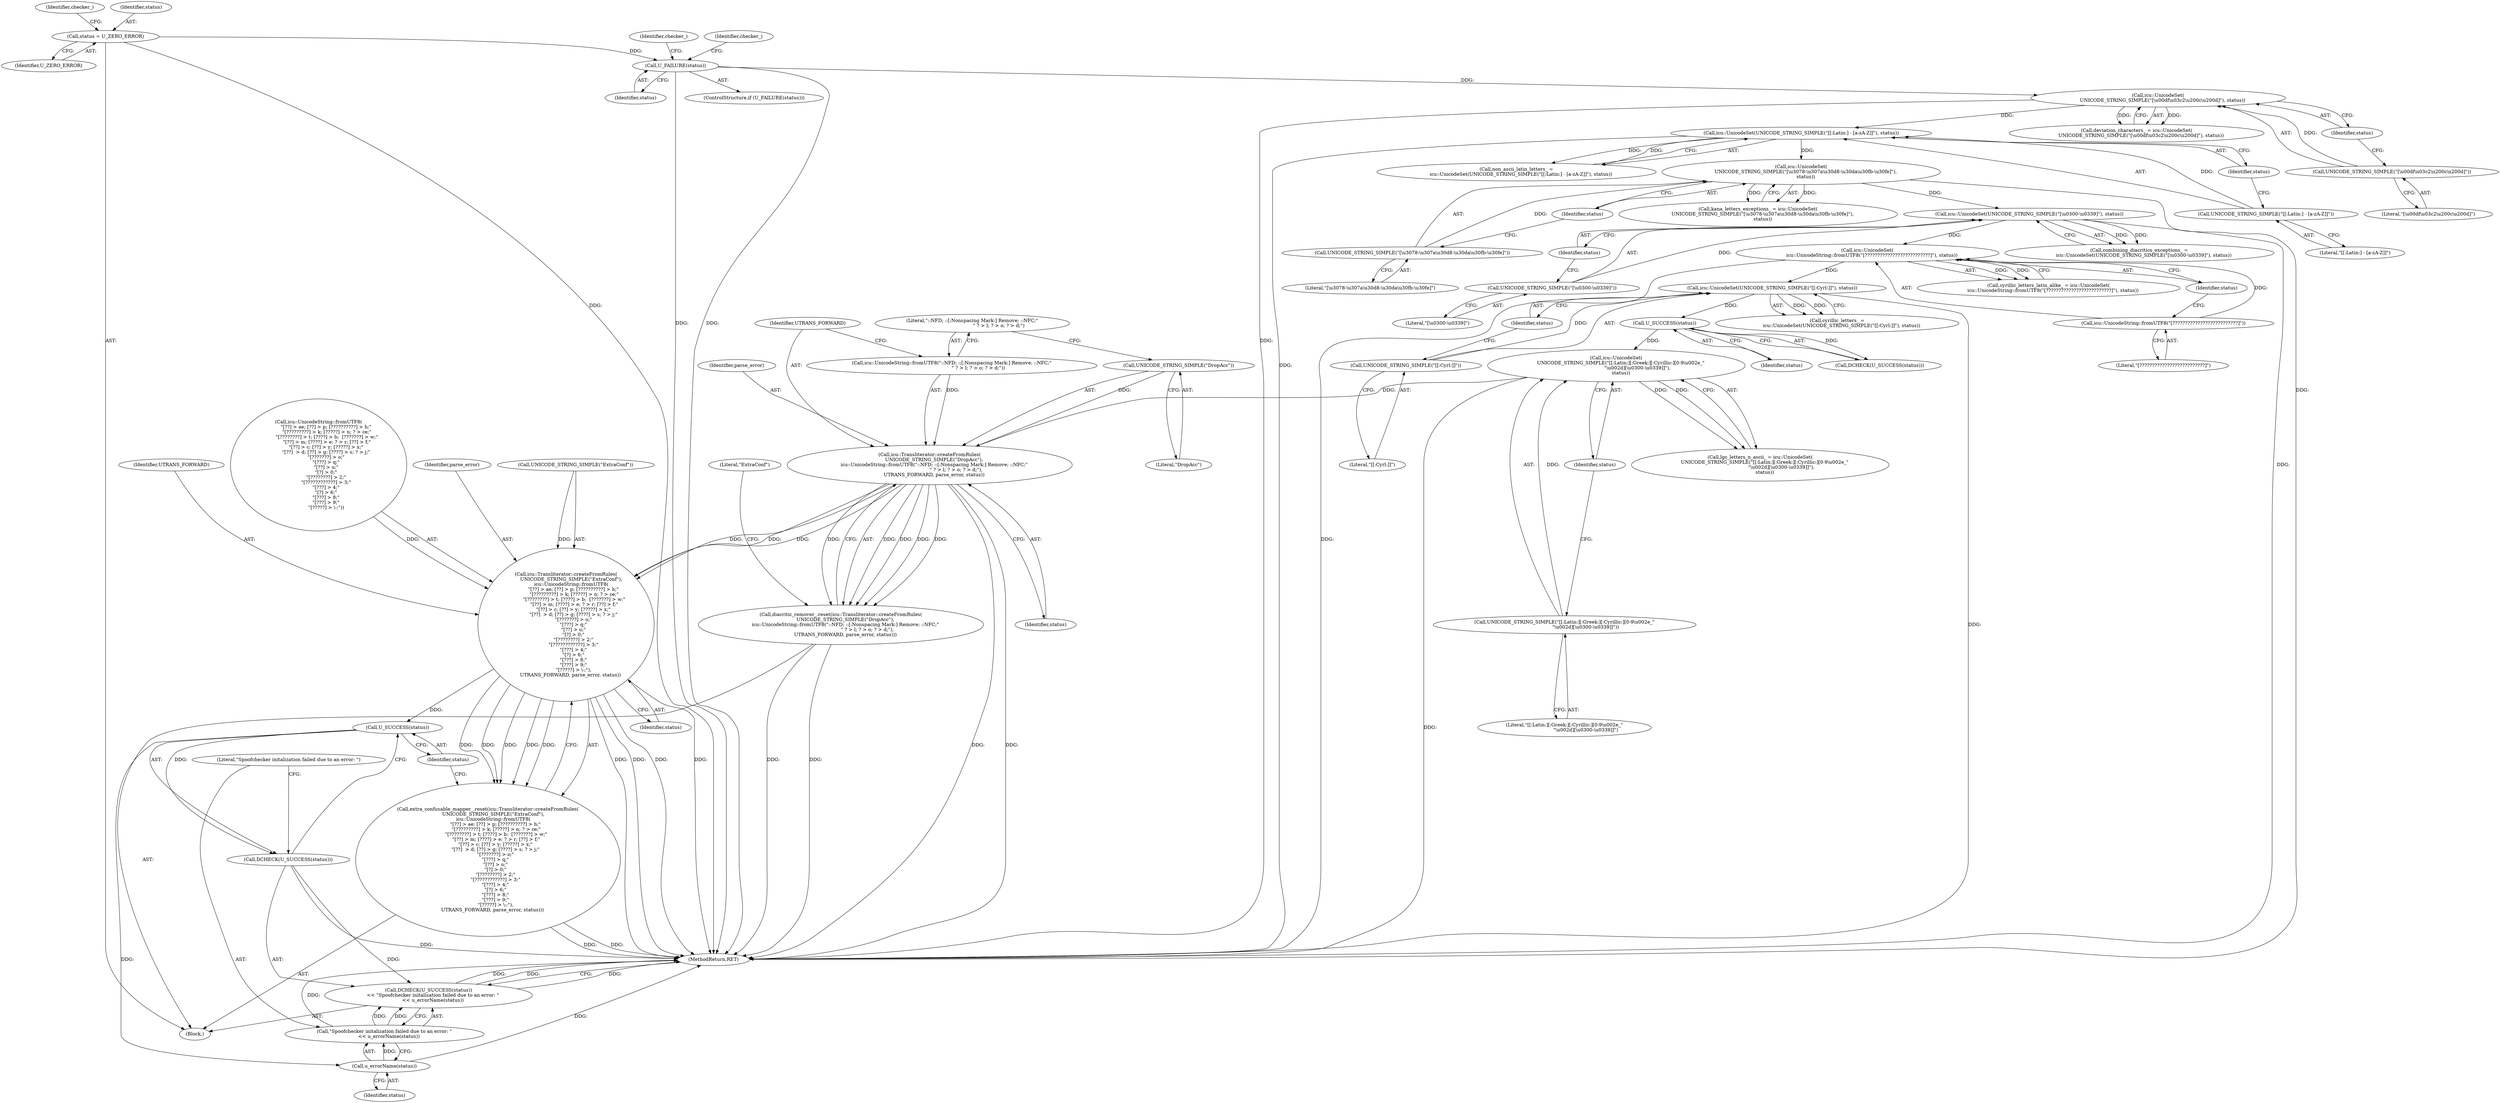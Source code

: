 digraph "0_Chrome_cc0bbcbe7c986094da8e58c37a21fdd179b686b0@API" {
"1000194" [label="(Call,icu::Transliterator::createFromRules(\n      UNICODE_STRING_SIMPLE(\"DropAcc\"),\n      icu::UnicodeString::fromUTF8(\"::NFD; ::[:Nonspacing Mark:] Remove; ::NFC;\"\n                                   \" ? > l; ? > o; ? > d;\"),\n      UTRANS_FORWARD, parse_error, status))"];
"1000195" [label="(Call,UNICODE_STRING_SIMPLE(\"DropAcc\"))"];
"1000197" [label="(Call,icu::UnicodeString::fromUTF8(\"::NFD; ::[:Nonspacing Mark:] Remove; ::NFC;\"\n                                   \" ? > l; ? > o; ? > d;\"))"];
"1000187" [label="(Call,icu::UnicodeSet(\n      UNICODE_STRING_SIMPLE(\"[[:Latin:][:Greek:][:Cyrillic:][0-9\\u002e_\"\n                            \"\\u002d][\\u0300-\\u0339]]\"),\n      status))"];
"1000188" [label="(Call,UNICODE_STRING_SIMPLE(\"[[:Latin:][:Greek:][:Cyrillic:][0-9\\u002e_\"\n                            \"\\u002d][\\u0300-\\u0339]]\"))"];
"1000183" [label="(Call,U_SUCCESS(status))"];
"1000177" [label="(Call,icu::UnicodeSet(UNICODE_STRING_SIMPLE(\"[[:Cyrl:]]\"), status))"];
"1000178" [label="(Call,UNICODE_STRING_SIMPLE(\"[[:Cyrl:]]\"))"];
"1000170" [label="(Call,icu::UnicodeSet(\n      icu::UnicodeString::fromUTF8(\"[??????????????????????????]\"), status))"];
"1000171" [label="(Call,icu::UnicodeString::fromUTF8(\"[??????????????????????????]\"))"];
"1000163" [label="(Call,icu::UnicodeSet(UNICODE_STRING_SIMPLE(\"[\\u0300-\\u0339]\"), status))"];
"1000164" [label="(Call,UNICODE_STRING_SIMPLE(\"[\\u0300-\\u0339]\"))"];
"1000156" [label="(Call,icu::UnicodeSet(\n      UNICODE_STRING_SIMPLE(\"[\\u3078-\\u307a\\u30d8-\\u30da\\u30fb-\\u30fe]\"),\n      status))"];
"1000157" [label="(Call,UNICODE_STRING_SIMPLE(\"[\\u3078-\\u307a\\u30d8-\\u30da\\u30fb-\\u30fe]\"))"];
"1000149" [label="(Call,icu::UnicodeSet(UNICODE_STRING_SIMPLE(\"[[:Latin:] - [a-zA-Z]]\"), status))"];
"1000150" [label="(Call,UNICODE_STRING_SIMPLE(\"[[:Latin:] - [a-zA-Z]]\"))"];
"1000142" [label="(Call,icu::UnicodeSet(\n      UNICODE_STRING_SIMPLE(\"[\\u00df\\u03c2\\u200c\\u200d]\"), status))"];
"1000143" [label="(Call,UNICODE_STRING_SIMPLE(\"[\\u00df\\u03c2\\u200c\\u200d]\"))"];
"1000113" [label="(Call,U_FAILURE(status))"];
"1000104" [label="(Call,status = U_ZERO_ERROR)"];
"1000193" [label="(Call,diacritic_remover_.reset(icu::Transliterator::createFromRules(\n      UNICODE_STRING_SIMPLE(\"DropAcc\"),\n      icu::UnicodeString::fromUTF8(\"::NFD; ::[:Nonspacing Mark:] Remove; ::NFC;\"\n                                   \" ? > l; ? > o; ? > d;\"),\n      UTRANS_FORWARD, parse_error, status)))"];
"1000203" [label="(Call,icu::Transliterator::createFromRules(\n       UNICODE_STRING_SIMPLE(\"ExtraConf\"),\n       icu::UnicodeString::fromUTF8(\n          \"[??] > ae; [??] > p; [??????????] > h;\"\n           \"[?????????] > k; [?????] > n; ? > ce;\"\n           \"[????????] > t; [????] > b;  [???????] > w;\"\n           \"[??] > m; [????] > e; ? > r; [??] > f;\"\n          \"[??] > c; [??] > y; [?????] > x;\"\n          \"[??]  > d; [??] > g; [????] > s; ? > j;\"\n          \"[???????] > o;\"\n          \"[???] > q;\"\n          \"[??] > u;\"\n          \"[?] > 0;\"\n          \"[????????] > 2;\"\n          \"[????????????] > 3;\"\n          \"[???] > 4;\"\n          \"[?] > 6;\"\n          \"[???] > 8;\"\n          \"[???] > 9;\"\n          \"[?????] > \\-;\"),\n      UTRANS_FORWARD, parse_error, status))"];
"1000202" [label="(Call,extra_confusable_mapper_.reset(icu::Transliterator::createFromRules(\n       UNICODE_STRING_SIMPLE(\"ExtraConf\"),\n       icu::UnicodeString::fromUTF8(\n          \"[??] > ae; [??] > p; [??????????] > h;\"\n           \"[?????????] > k; [?????] > n; ? > ce;\"\n           \"[????????] > t; [????] > b;  [???????] > w;\"\n           \"[??] > m; [????] > e; ? > r; [??] > f;\"\n          \"[??] > c; [??] > y; [?????] > x;\"\n          \"[??]  > d; [??] > g; [????] > s; ? > j;\"\n          \"[???????] > o;\"\n          \"[???] > q;\"\n          \"[??] > u;\"\n          \"[?] > 0;\"\n          \"[????????] > 2;\"\n          \"[????????????] > 3;\"\n          \"[???] > 4;\"\n          \"[?] > 6;\"\n          \"[???] > 8;\"\n          \"[???] > 9;\"\n          \"[?????] > \\-;\"),\n      UTRANS_FORWARD, parse_error, status)))"];
"1000213" [label="(Call,U_SUCCESS(status))"];
"1000212" [label="(Call,DCHECK(U_SUCCESS(status)))"];
"1000211" [label="(Call,DCHECK(U_SUCCESS(status))\n      << \"Spoofchecker initalization failed due to an error: \"\n      << u_errorName(status))"];
"1000217" [label="(Call,u_errorName(status))"];
"1000215" [label="(Call,\"Spoofchecker initalization failed due to an error: \"\n      << u_errorName(status))"];
"1000205" [label="(Literal,\"ExtraConf\")"];
"1000168" [label="(Call,cyrillic_letters_latin_alike_ = icu::UnicodeSet(\n      icu::UnicodeString::fromUTF8(\"[??????????????????????????]\"), status))"];
"1000154" [label="(Call,kana_letters_exceptions_ = icu::UnicodeSet(\n      UNICODE_STRING_SIMPLE(\"[\\u3078-\\u307a\\u30d8-\\u30da\\u30fb-\\u30fe]\"),\n      status))"];
"1000201" [label="(Identifier,status)"];
"1000142" [label="(Call,icu::UnicodeSet(\n      UNICODE_STRING_SIMPLE(\"[\\u00df\\u03c2\\u200c\\u200d]\"), status))"];
"1000189" [label="(Literal,\"[[:Latin:][:Greek:][:Cyrillic:][0-9\\u002e_\"\n                            \"\\u002d][\\u0300-\\u0339]]\")"];
"1000195" [label="(Call,UNICODE_STRING_SIMPLE(\"DropAcc\"))"];
"1000190" [label="(Identifier,status)"];
"1000217" [label="(Call,u_errorName(status))"];
"1000185" [label="(Call,lgc_letters_n_ascii_ = icu::UnicodeSet(\n      UNICODE_STRING_SIMPLE(\"[[:Latin:][:Greek:][:Cyrillic:][0-9\\u002e_\"\n                            \"\\u002d][\\u0300-\\u0339]]\"),\n      status))"];
"1000193" [label="(Call,diacritic_remover_.reset(icu::Transliterator::createFromRules(\n      UNICODE_STRING_SIMPLE(\"DropAcc\"),\n      icu::UnicodeString::fromUTF8(\"::NFD; ::[:Nonspacing Mark:] Remove; ::NFC;\"\n                                   \" ? > l; ? > o; ? > d;\"),\n      UTRANS_FORWARD, parse_error, status)))"];
"1000175" [label="(Call,cyrillic_letters_ =\n      icu::UnicodeSet(UNICODE_STRING_SIMPLE(\"[[:Cyrl:]]\"), status))"];
"1000112" [label="(ControlStructure,if (U_FAILURE(status)))"];
"1000208" [label="(Identifier,UTRANS_FORWARD)"];
"1000182" [label="(Call,DCHECK(U_SUCCESS(status)))"];
"1000117" [label="(Identifier,checker_)"];
"1000163" [label="(Call,icu::UnicodeSet(UNICODE_STRING_SIMPLE(\"[\\u0300-\\u0339]\"), status))"];
"1000149" [label="(Call,icu::UnicodeSet(UNICODE_STRING_SIMPLE(\"[[:Latin:] - [a-zA-Z]]\"), status))"];
"1000203" [label="(Call,icu::Transliterator::createFromRules(\n       UNICODE_STRING_SIMPLE(\"ExtraConf\"),\n       icu::UnicodeString::fromUTF8(\n          \"[??] > ae; [??] > p; [??????????] > h;\"\n           \"[?????????] > k; [?????] > n; ? > ce;\"\n           \"[????????] > t; [????] > b;  [???????] > w;\"\n           \"[??] > m; [????] > e; ? > r; [??] > f;\"\n          \"[??] > c; [??] > y; [?????] > x;\"\n          \"[??]  > d; [??] > g; [????] > s; ? > j;\"\n          \"[???????] > o;\"\n          \"[???] > q;\"\n          \"[??] > u;\"\n          \"[?] > 0;\"\n          \"[????????] > 2;\"\n          \"[????????????] > 3;\"\n          \"[???] > 4;\"\n          \"[?] > 6;\"\n          \"[???] > 8;\"\n          \"[???] > 9;\"\n          \"[?????] > \\-;\"),\n      UTRANS_FORWARD, parse_error, status))"];
"1000196" [label="(Literal,\"DropAcc\")"];
"1000216" [label="(Literal,\"Spoofchecker initalization failed due to an error: \")"];
"1000179" [label="(Literal,\"[[:Cyrl:]]\")"];
"1000211" [label="(Call,DCHECK(U_SUCCESS(status))\n      << \"Spoofchecker initalization failed due to an error: \"\n      << u_errorName(status))"];
"1000113" [label="(Call,U_FAILURE(status))"];
"1000218" [label="(Identifier,status)"];
"1000170" [label="(Call,icu::UnicodeSet(\n      icu::UnicodeString::fromUTF8(\"[??????????????????????????]\"), status))"];
"1000171" [label="(Call,icu::UnicodeString::fromUTF8(\"[??????????????????????????]\"))"];
"1000166" [label="(Identifier,status)"];
"1000152" [label="(Identifier,status)"];
"1000159" [label="(Identifier,status)"];
"1000108" [label="(Identifier,checker_)"];
"1000206" [label="(Call,icu::UnicodeString::fromUTF8(\n          \"[??] > ae; [??] > p; [??????????] > h;\"\n           \"[?????????] > k; [?????] > n; ? > ce;\"\n           \"[????????] > t; [????] > b;  [???????] > w;\"\n           \"[??] > m; [????] > e; ? > r; [??] > f;\"\n          \"[??] > c; [??] > y; [?????] > x;\"\n          \"[??]  > d; [??] > g; [????] > s; ? > j;\"\n          \"[???????] > o;\"\n          \"[???] > q;\"\n          \"[??] > u;\"\n          \"[?] > 0;\"\n          \"[????????] > 2;\"\n          \"[????????????] > 3;\"\n          \"[???] > 4;\"\n          \"[?] > 6;\"\n          \"[???] > 8;\"\n          \"[???] > 9;\"\n          \"[?????] > \\-;\"))"];
"1000140" [label="(Call,deviation_characters_ = icu::UnicodeSet(\n      UNICODE_STRING_SIMPLE(\"[\\u00df\\u03c2\\u200c\\u200d]\"), status))"];
"1000202" [label="(Call,extra_confusable_mapper_.reset(icu::Transliterator::createFromRules(\n       UNICODE_STRING_SIMPLE(\"ExtraConf\"),\n       icu::UnicodeString::fromUTF8(\n          \"[??] > ae; [??] > p; [??????????] > h;\"\n           \"[?????????] > k; [?????] > n; ? > ce;\"\n           \"[????????] > t; [????] > b;  [???????] > w;\"\n           \"[??] > m; [????] > e; ? > r; [??] > f;\"\n          \"[??] > c; [??] > y; [?????] > x;\"\n          \"[??]  > d; [??] > g; [????] > s; ? > j;\"\n          \"[???????] > o;\"\n          \"[???] > q;\"\n          \"[??] > u;\"\n          \"[?] > 0;\"\n          \"[????????] > 2;\"\n          \"[????????????] > 3;\"\n          \"[???] > 4;\"\n          \"[?] > 6;\"\n          \"[???] > 8;\"\n          \"[???] > 9;\"\n          \"[?????] > \\-;\"),\n      UTRANS_FORWARD, parse_error, status)))"];
"1000209" [label="(Identifier,parse_error)"];
"1000187" [label="(Call,icu::UnicodeSet(\n      UNICODE_STRING_SIMPLE(\"[[:Latin:][:Greek:][:Cyrillic:][0-9\\u002e_\"\n                            \"\\u002d][\\u0300-\\u0339]]\"),\n      status))"];
"1000200" [label="(Identifier,parse_error)"];
"1000178" [label="(Call,UNICODE_STRING_SIMPLE(\"[[:Cyrl:]]\"))"];
"1000145" [label="(Identifier,status)"];
"1000180" [label="(Identifier,status)"];
"1000219" [label="(MethodReturn,RET)"];
"1000161" [label="(Call,combining_diacritics_exceptions_ =\n      icu::UnicodeSet(UNICODE_STRING_SIMPLE(\"[\\u0300-\\u0339]\"), status))"];
"1000213" [label="(Call,U_SUCCESS(status))"];
"1000151" [label="(Literal,\"[[:Latin:] - [a-zA-Z]]\")"];
"1000177" [label="(Call,icu::UnicodeSet(UNICODE_STRING_SIMPLE(\"[[:Cyrl:]]\"), status))"];
"1000104" [label="(Call,status = U_ZERO_ERROR)"];
"1000144" [label="(Literal,\"[\\u00df\\u03c2\\u200c\\u200d]\")"];
"1000204" [label="(Call,UNICODE_STRING_SIMPLE(\"ExtraConf\"))"];
"1000143" [label="(Call,UNICODE_STRING_SIMPLE(\"[\\u00df\\u03c2\\u200c\\u200d]\"))"];
"1000150" [label="(Call,UNICODE_STRING_SIMPLE(\"[[:Latin:] - [a-zA-Z]]\"))"];
"1000164" [label="(Call,UNICODE_STRING_SIMPLE(\"[\\u0300-\\u0339]\"))"];
"1000173" [label="(Identifier,status)"];
"1000212" [label="(Call,DCHECK(U_SUCCESS(status)))"];
"1000165" [label="(Literal,\"[\\u0300-\\u0339]\")"];
"1000215" [label="(Call,\"Spoofchecker initalization failed due to an error: \"\n      << u_errorName(status))"];
"1000199" [label="(Identifier,UTRANS_FORWARD)"];
"1000198" [label="(Literal,\"::NFD; ::[:Nonspacing Mark:] Remove; ::NFC;\"\n                                   \" ? > l; ? > o; ? > d;\")"];
"1000156" [label="(Call,icu::UnicodeSet(\n      UNICODE_STRING_SIMPLE(\"[\\u3078-\\u307a\\u30d8-\\u30da\\u30fb-\\u30fe]\"),\n      status))"];
"1000114" [label="(Identifier,status)"];
"1000121" [label="(Identifier,checker_)"];
"1000194" [label="(Call,icu::Transliterator::createFromRules(\n      UNICODE_STRING_SIMPLE(\"DropAcc\"),\n      icu::UnicodeString::fromUTF8(\"::NFD; ::[:Nonspacing Mark:] Remove; ::NFC;\"\n                                   \" ? > l; ? > o; ? > d;\"),\n      UTRANS_FORWARD, parse_error, status))"];
"1000106" [label="(Identifier,U_ZERO_ERROR)"];
"1000105" [label="(Identifier,status)"];
"1000158" [label="(Literal,\"[\\u3078-\\u307a\\u30d8-\\u30da\\u30fb-\\u30fe]\")"];
"1000184" [label="(Identifier,status)"];
"1000210" [label="(Identifier,status)"];
"1000147" [label="(Call,non_ascii_latin_letters_ =\n      icu::UnicodeSet(UNICODE_STRING_SIMPLE(\"[[:Latin:] - [a-zA-Z]]\"), status))"];
"1000183" [label="(Call,U_SUCCESS(status))"];
"1000157" [label="(Call,UNICODE_STRING_SIMPLE(\"[\\u3078-\\u307a\\u30d8-\\u30da\\u30fb-\\u30fe]\"))"];
"1000102" [label="(Block,)"];
"1000214" [label="(Identifier,status)"];
"1000188" [label="(Call,UNICODE_STRING_SIMPLE(\"[[:Latin:][:Greek:][:Cyrillic:][0-9\\u002e_\"\n                            \"\\u002d][\\u0300-\\u0339]]\"))"];
"1000197" [label="(Call,icu::UnicodeString::fromUTF8(\"::NFD; ::[:Nonspacing Mark:] Remove; ::NFC;\"\n                                   \" ? > l; ? > o; ? > d;\"))"];
"1000172" [label="(Literal,\"[??????????????????????????]\")"];
"1000194" -> "1000193"  [label="AST: "];
"1000194" -> "1000201"  [label="CFG: "];
"1000195" -> "1000194"  [label="AST: "];
"1000197" -> "1000194"  [label="AST: "];
"1000199" -> "1000194"  [label="AST: "];
"1000200" -> "1000194"  [label="AST: "];
"1000201" -> "1000194"  [label="AST: "];
"1000193" -> "1000194"  [label="CFG: "];
"1000194" -> "1000219"  [label="DDG: "];
"1000194" -> "1000219"  [label="DDG: "];
"1000194" -> "1000193"  [label="DDG: "];
"1000194" -> "1000193"  [label="DDG: "];
"1000194" -> "1000193"  [label="DDG: "];
"1000194" -> "1000193"  [label="DDG: "];
"1000194" -> "1000193"  [label="DDG: "];
"1000195" -> "1000194"  [label="DDG: "];
"1000197" -> "1000194"  [label="DDG: "];
"1000187" -> "1000194"  [label="DDG: "];
"1000194" -> "1000203"  [label="DDG: "];
"1000194" -> "1000203"  [label="DDG: "];
"1000194" -> "1000203"  [label="DDG: "];
"1000195" -> "1000196"  [label="CFG: "];
"1000196" -> "1000195"  [label="AST: "];
"1000198" -> "1000195"  [label="CFG: "];
"1000197" -> "1000198"  [label="CFG: "];
"1000198" -> "1000197"  [label="AST: "];
"1000199" -> "1000197"  [label="CFG: "];
"1000187" -> "1000185"  [label="AST: "];
"1000187" -> "1000190"  [label="CFG: "];
"1000188" -> "1000187"  [label="AST: "];
"1000190" -> "1000187"  [label="AST: "];
"1000185" -> "1000187"  [label="CFG: "];
"1000187" -> "1000219"  [label="DDG: "];
"1000187" -> "1000185"  [label="DDG: "];
"1000187" -> "1000185"  [label="DDG: "];
"1000188" -> "1000187"  [label="DDG: "];
"1000183" -> "1000187"  [label="DDG: "];
"1000188" -> "1000189"  [label="CFG: "];
"1000189" -> "1000188"  [label="AST: "];
"1000190" -> "1000188"  [label="CFG: "];
"1000183" -> "1000182"  [label="AST: "];
"1000183" -> "1000184"  [label="CFG: "];
"1000184" -> "1000183"  [label="AST: "];
"1000182" -> "1000183"  [label="CFG: "];
"1000183" -> "1000182"  [label="DDG: "];
"1000177" -> "1000183"  [label="DDG: "];
"1000177" -> "1000175"  [label="AST: "];
"1000177" -> "1000180"  [label="CFG: "];
"1000178" -> "1000177"  [label="AST: "];
"1000180" -> "1000177"  [label="AST: "];
"1000175" -> "1000177"  [label="CFG: "];
"1000177" -> "1000219"  [label="DDG: "];
"1000177" -> "1000175"  [label="DDG: "];
"1000177" -> "1000175"  [label="DDG: "];
"1000178" -> "1000177"  [label="DDG: "];
"1000170" -> "1000177"  [label="DDG: "];
"1000178" -> "1000179"  [label="CFG: "];
"1000179" -> "1000178"  [label="AST: "];
"1000180" -> "1000178"  [label="CFG: "];
"1000170" -> "1000168"  [label="AST: "];
"1000170" -> "1000173"  [label="CFG: "];
"1000171" -> "1000170"  [label="AST: "];
"1000173" -> "1000170"  [label="AST: "];
"1000168" -> "1000170"  [label="CFG: "];
"1000170" -> "1000219"  [label="DDG: "];
"1000170" -> "1000168"  [label="DDG: "];
"1000170" -> "1000168"  [label="DDG: "];
"1000171" -> "1000170"  [label="DDG: "];
"1000163" -> "1000170"  [label="DDG: "];
"1000171" -> "1000172"  [label="CFG: "];
"1000172" -> "1000171"  [label="AST: "];
"1000173" -> "1000171"  [label="CFG: "];
"1000163" -> "1000161"  [label="AST: "];
"1000163" -> "1000166"  [label="CFG: "];
"1000164" -> "1000163"  [label="AST: "];
"1000166" -> "1000163"  [label="AST: "];
"1000161" -> "1000163"  [label="CFG: "];
"1000163" -> "1000219"  [label="DDG: "];
"1000163" -> "1000161"  [label="DDG: "];
"1000163" -> "1000161"  [label="DDG: "];
"1000164" -> "1000163"  [label="DDG: "];
"1000156" -> "1000163"  [label="DDG: "];
"1000164" -> "1000165"  [label="CFG: "];
"1000165" -> "1000164"  [label="AST: "];
"1000166" -> "1000164"  [label="CFG: "];
"1000156" -> "1000154"  [label="AST: "];
"1000156" -> "1000159"  [label="CFG: "];
"1000157" -> "1000156"  [label="AST: "];
"1000159" -> "1000156"  [label="AST: "];
"1000154" -> "1000156"  [label="CFG: "];
"1000156" -> "1000219"  [label="DDG: "];
"1000156" -> "1000154"  [label="DDG: "];
"1000156" -> "1000154"  [label="DDG: "];
"1000157" -> "1000156"  [label="DDG: "];
"1000149" -> "1000156"  [label="DDG: "];
"1000157" -> "1000158"  [label="CFG: "];
"1000158" -> "1000157"  [label="AST: "];
"1000159" -> "1000157"  [label="CFG: "];
"1000149" -> "1000147"  [label="AST: "];
"1000149" -> "1000152"  [label="CFG: "];
"1000150" -> "1000149"  [label="AST: "];
"1000152" -> "1000149"  [label="AST: "];
"1000147" -> "1000149"  [label="CFG: "];
"1000149" -> "1000219"  [label="DDG: "];
"1000149" -> "1000147"  [label="DDG: "];
"1000149" -> "1000147"  [label="DDG: "];
"1000150" -> "1000149"  [label="DDG: "];
"1000142" -> "1000149"  [label="DDG: "];
"1000150" -> "1000151"  [label="CFG: "];
"1000151" -> "1000150"  [label="AST: "];
"1000152" -> "1000150"  [label="CFG: "];
"1000142" -> "1000140"  [label="AST: "];
"1000142" -> "1000145"  [label="CFG: "];
"1000143" -> "1000142"  [label="AST: "];
"1000145" -> "1000142"  [label="AST: "];
"1000140" -> "1000142"  [label="CFG: "];
"1000142" -> "1000219"  [label="DDG: "];
"1000142" -> "1000140"  [label="DDG: "];
"1000142" -> "1000140"  [label="DDG: "];
"1000143" -> "1000142"  [label="DDG: "];
"1000113" -> "1000142"  [label="DDG: "];
"1000143" -> "1000144"  [label="CFG: "];
"1000144" -> "1000143"  [label="AST: "];
"1000145" -> "1000143"  [label="CFG: "];
"1000113" -> "1000112"  [label="AST: "];
"1000113" -> "1000114"  [label="CFG: "];
"1000114" -> "1000113"  [label="AST: "];
"1000117" -> "1000113"  [label="CFG: "];
"1000121" -> "1000113"  [label="CFG: "];
"1000113" -> "1000219"  [label="DDG: "];
"1000113" -> "1000219"  [label="DDG: "];
"1000104" -> "1000113"  [label="DDG: "];
"1000104" -> "1000102"  [label="AST: "];
"1000104" -> "1000106"  [label="CFG: "];
"1000105" -> "1000104"  [label="AST: "];
"1000106" -> "1000104"  [label="AST: "];
"1000108" -> "1000104"  [label="CFG: "];
"1000104" -> "1000219"  [label="DDG: "];
"1000193" -> "1000102"  [label="AST: "];
"1000205" -> "1000193"  [label="CFG: "];
"1000193" -> "1000219"  [label="DDG: "];
"1000193" -> "1000219"  [label="DDG: "];
"1000203" -> "1000202"  [label="AST: "];
"1000203" -> "1000210"  [label="CFG: "];
"1000204" -> "1000203"  [label="AST: "];
"1000206" -> "1000203"  [label="AST: "];
"1000208" -> "1000203"  [label="AST: "];
"1000209" -> "1000203"  [label="AST: "];
"1000210" -> "1000203"  [label="AST: "];
"1000202" -> "1000203"  [label="CFG: "];
"1000203" -> "1000219"  [label="DDG: "];
"1000203" -> "1000219"  [label="DDG: "];
"1000203" -> "1000219"  [label="DDG: "];
"1000203" -> "1000219"  [label="DDG: "];
"1000203" -> "1000202"  [label="DDG: "];
"1000203" -> "1000202"  [label="DDG: "];
"1000203" -> "1000202"  [label="DDG: "];
"1000203" -> "1000202"  [label="DDG: "];
"1000203" -> "1000202"  [label="DDG: "];
"1000204" -> "1000203"  [label="DDG: "];
"1000206" -> "1000203"  [label="DDG: "];
"1000203" -> "1000213"  [label="DDG: "];
"1000202" -> "1000102"  [label="AST: "];
"1000214" -> "1000202"  [label="CFG: "];
"1000202" -> "1000219"  [label="DDG: "];
"1000202" -> "1000219"  [label="DDG: "];
"1000213" -> "1000212"  [label="AST: "];
"1000213" -> "1000214"  [label="CFG: "];
"1000214" -> "1000213"  [label="AST: "];
"1000212" -> "1000213"  [label="CFG: "];
"1000213" -> "1000212"  [label="DDG: "];
"1000213" -> "1000217"  [label="DDG: "];
"1000212" -> "1000211"  [label="AST: "];
"1000216" -> "1000212"  [label="CFG: "];
"1000212" -> "1000219"  [label="DDG: "];
"1000212" -> "1000211"  [label="DDG: "];
"1000211" -> "1000102"  [label="AST: "];
"1000211" -> "1000215"  [label="CFG: "];
"1000215" -> "1000211"  [label="AST: "];
"1000219" -> "1000211"  [label="CFG: "];
"1000211" -> "1000219"  [label="DDG: "];
"1000211" -> "1000219"  [label="DDG: "];
"1000211" -> "1000219"  [label="DDG: "];
"1000215" -> "1000211"  [label="DDG: "];
"1000215" -> "1000211"  [label="DDG: "];
"1000217" -> "1000215"  [label="AST: "];
"1000217" -> "1000218"  [label="CFG: "];
"1000218" -> "1000217"  [label="AST: "];
"1000215" -> "1000217"  [label="CFG: "];
"1000217" -> "1000219"  [label="DDG: "];
"1000217" -> "1000215"  [label="DDG: "];
"1000216" -> "1000215"  [label="AST: "];
"1000215" -> "1000219"  [label="DDG: "];
}
